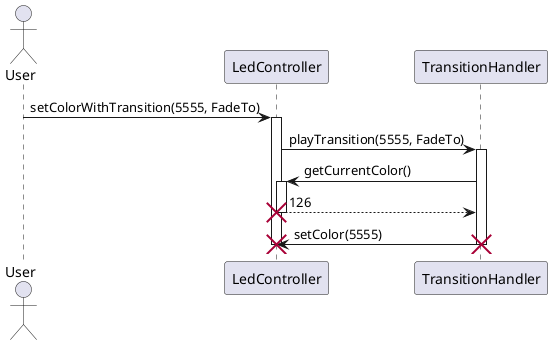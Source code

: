 @startuml

actor User
participant "LedController" as led
participant "TransitionHandler" as transition

User -> led : setColorWithTransition(5555, FadeTo)
activate led
led -> transition : playTransition(5555, FadeTo)
activate transition
transition -> led : getCurrentColor()
activate led
led -->transition : 126
destroy led
transition -> led : setColor(5555)
destroy transition
destroy led


@enduml